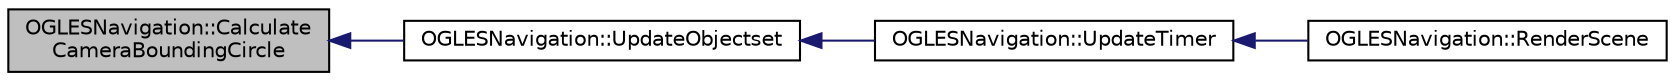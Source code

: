 digraph "OGLESNavigation::CalculateCameraBoundingCircle"
{
  edge [fontname="Helvetica",fontsize="10",labelfontname="Helvetica",labelfontsize="10"];
  node [fontname="Helvetica",fontsize="10",shape=record];
  rankdir="LR";
  Node1 [label="OGLESNavigation::Calculate\lCameraBoundingCircle",height=0.2,width=0.4,color="black", fillcolor="grey75", style="filled", fontcolor="black"];
  Node1 -> Node2 [dir="back",color="midnightblue",fontsize="10",style="solid",fontname="Helvetica"];
  Node2 [label="OGLESNavigation::UpdateObjectset",height=0.2,width=0.4,color="black", fillcolor="white", style="filled",URL="$class_o_g_l_e_s_navigation.html#ae02872b1254fea3eef0c89f904e3d602"];
  Node2 -> Node3 [dir="back",color="midnightblue",fontsize="10",style="solid",fontname="Helvetica"];
  Node3 [label="OGLESNavigation::UpdateTimer",height=0.2,width=0.4,color="black", fillcolor="white", style="filled",URL="$class_o_g_l_e_s_navigation.html#a3817dbee47d6cd218598a32094cd7fb6"];
  Node3 -> Node4 [dir="back",color="midnightblue",fontsize="10",style="solid",fontname="Helvetica"];
  Node4 [label="OGLESNavigation::RenderScene",height=0.2,width=0.4,color="black", fillcolor="white", style="filled",URL="$class_o_g_l_e_s_navigation.html#a4d73567a360599959d26bf7ec08ab430"];
}
